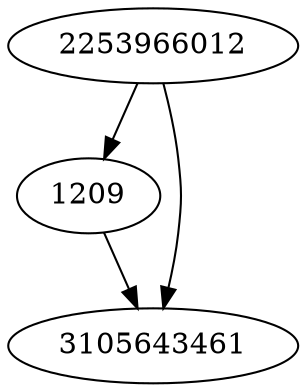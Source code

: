 strict digraph  {
1209;
2253966012;
3105643461;
1209 -> 3105643461;
2253966012 -> 1209;
2253966012 -> 3105643461;
}
